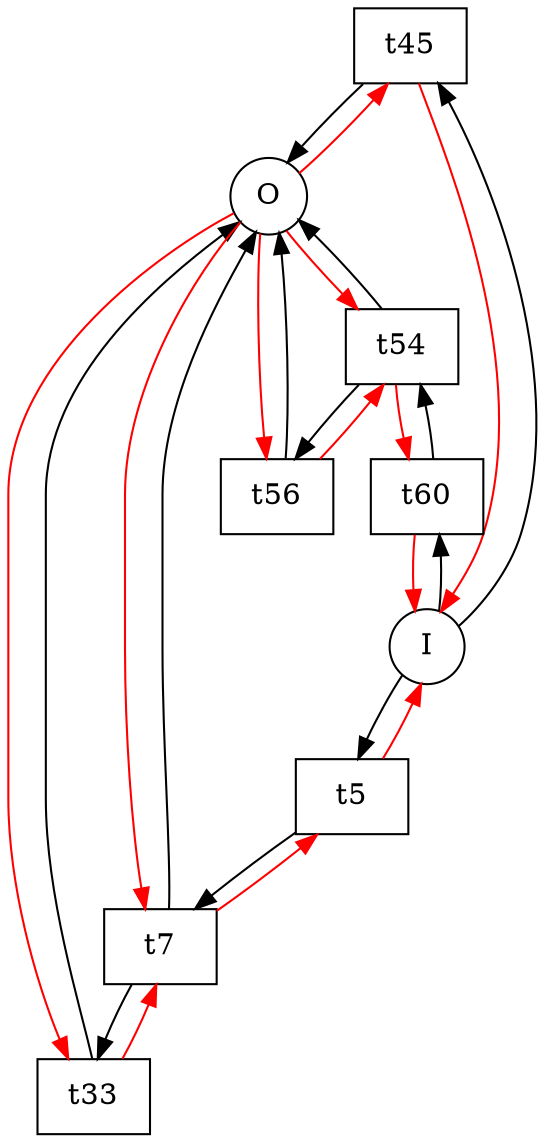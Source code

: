 digraph {
	// FREIGHT_DELIVERED

	// Elements
	t45 [shape=box];
	t33 [shape=box];
	t5 [shape=box];
	t7 [shape=box];
	t56 [shape=box];
	t54 [shape=box];
	t60 [shape=box];
	c28 [shape=circle][label=O];
	c5 [shape=circle][label=I];

	// Arrows
	c5->t60;
	c5->t5;
	c5->t45;
	t45->c28;
	t45->c5[color=red];
	c28->t45[color=red];
	c28->t7[color=red];
	c28->t54[color=red];
	c28->t56[color=red];
	c28->t33[color=red];
	t5->t7;
	t5->c5[color=red];
	t7->t33;
	t7->c28;
	t7->t5[color=red];
	t33->c28;
	t33->t7[color=red];
	t60->t54;
	t60->c5[color=red];
	t54->t56;
	t54->c28;
	t54->t60[color=red];
	t56->c28;
	t56->t54[color=red];
}